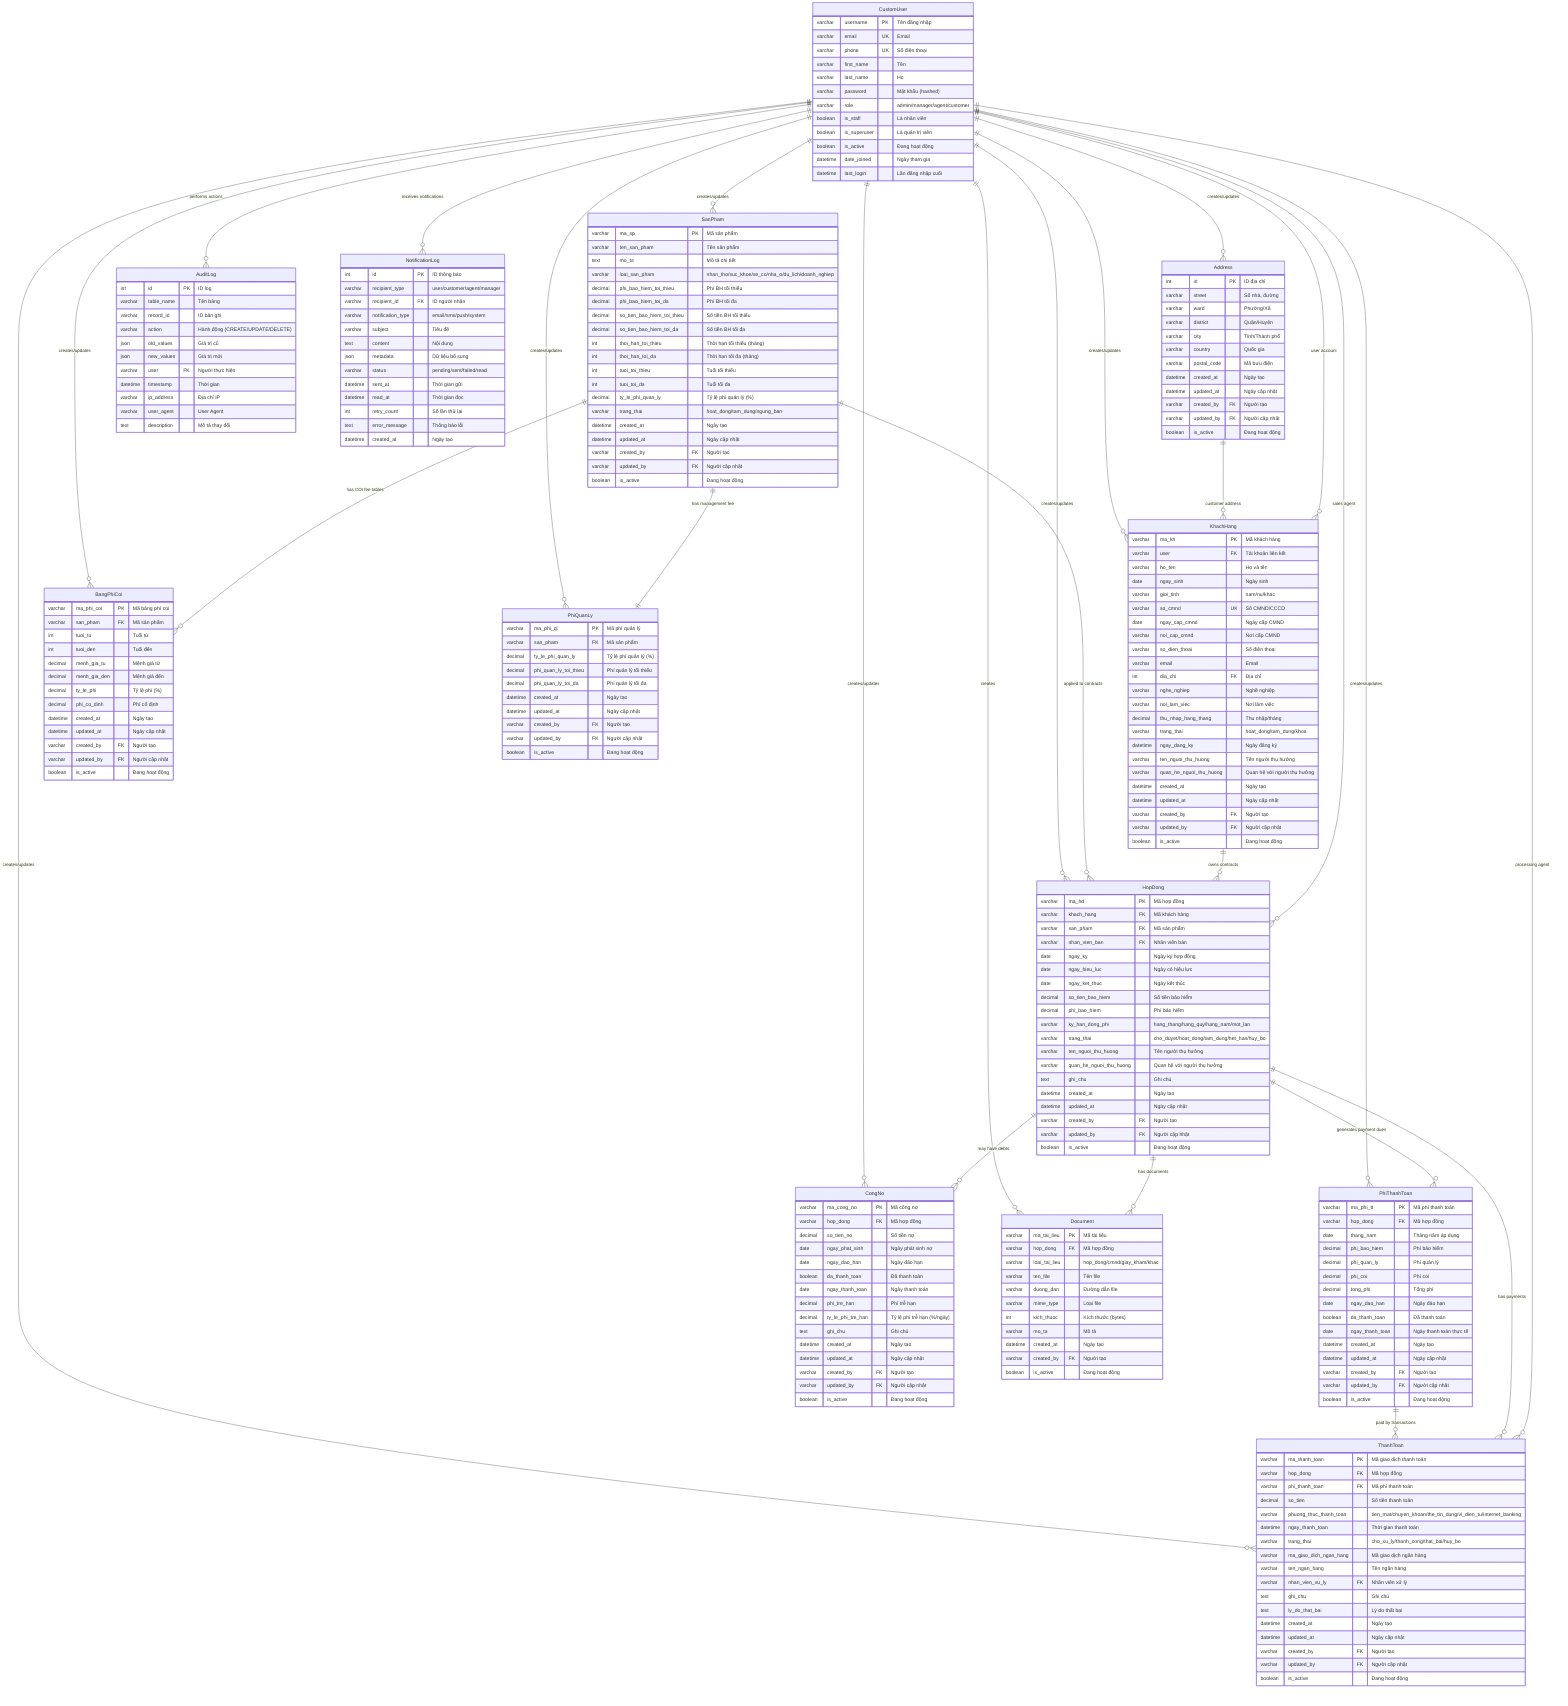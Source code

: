 erDiagram
    CustomUser {
        varchar username PK "Tên đăng nhập"
        varchar email UK "Email"
        varchar phone UK "Số điện thoại"
        varchar first_name "Tên"
        varchar last_name "Họ"
        varchar password "Mật khẩu (hashed)"
        varchar role "admin/manager/agent/customer"
        boolean is_staff "Là nhân viên"
        boolean is_superuser "Là quản trị viên"
        boolean is_active "Đang hoạt động"
        datetime date_joined "Ngày tham gia"
        datetime last_login "Lần đăng nhập cuối"
    }

    Address {
        int id PK "ID địa chỉ"
        varchar street "Số nhà, đường"
        varchar ward "Phường/Xã"
        varchar district "Quận/Huyện"
        varchar city "Tỉnh/Thành phố"
        varchar country "Quốc gia"
        varchar postal_code "Mã bưu điện"
        datetime created_at "Ngày tạo"
        datetime updated_at "Ngày cập nhật"
        varchar created_by FK "Người tạo"
        varchar updated_by FK "Người cập nhật"
        boolean is_active "Đang hoạt động"
    }

    KhachHang {
        varchar ma_kh PK "Mã khách hàng"
        varchar user FK "Tài khoản liên kết"
        varchar ho_ten "Họ và tên"
        date ngay_sinh "Ngày sinh"
        varchar gioi_tinh "nam/nu/khac"
        varchar so_cmnd UK "Số CMND/CCCD"
        date ngay_cap_cmnd "Ngày cấp CMND"
        varchar noi_cap_cmnd "Nơi cấp CMND"
        varchar so_dien_thoai "Số điện thoại"
        varchar email "Email"
        int dia_chi FK "Địa chỉ"
        varchar nghe_nghiep "Nghề nghiệp"
        varchar noi_lam_viec "Nơi làm việc"
        decimal thu_nhap_hang_thang "Thu nhập/tháng"
        varchar trang_thai "hoat_dong/tam_dung/khoa"
        datetime ngay_dang_ky "Ngày đăng ký"
        varchar ten_nguoi_thu_huong "Tên người thụ hưởng"
        varchar quan_he_nguoi_thu_huong "Quan hệ với người thụ hưởng"
        datetime created_at "Ngày tạo"
        datetime updated_at "Ngày cập nhật"
        varchar created_by FK "Người tạo"
        varchar updated_by FK "Người cập nhật"
        boolean is_active "Đang hoạt động"
    }

    SanPham {
        varchar ma_sp PK "Mã sản phẩm"
        varchar ten_san_pham "Tên sản phẩm"
        text mo_ta "Mô tả chi tiết"
        varchar loai_san_pham "nhan_tho/suc_khoe/xe_co/nha_o/du_lich/doanh_nghiep"
        decimal phi_bao_hiem_toi_thieu "Phí BH tối thiểu"
        decimal phi_bao_hiem_toi_da "Phí BH tối đa"
        decimal so_tien_bao_hiem_toi_thieu "Số tiền BH tối thiểu"
        decimal so_tien_bao_hiem_toi_da "Số tiền BH tối đa"
        int thoi_han_toi_thieu "Thời hạn tối thiểu (tháng)"
        int thoi_han_toi_da "Thời hạn tối đa (tháng)"
        int tuoi_toi_thieu "Tuổi tối thiểu"
        int tuoi_toi_da "Tuổi tối đa"
        decimal ty_le_phi_quan_ly "Tỷ lệ phí quản lý (%)"
        varchar trang_thai "hoat_dong/tam_dung/ngung_ban"
        datetime created_at "Ngày tạo"
        datetime updated_at "Ngày cập nhật"
        varchar created_by FK "Người tạo"
        varchar updated_by FK "Người cập nhật"
        boolean is_active "Đang hoạt động"
    }

    HopDong {
        varchar ma_hd PK "Mã hợp đồng"
        varchar khach_hang FK "Mã khách hàng"
        varchar san_pham FK "Mã sản phẩm"
        varchar nhan_vien_ban FK "Nhân viên bán"
        date ngay_ky "Ngày ký hợp đồng"
        date ngay_hieu_luc "Ngày có hiệu lực"
        date ngay_ket_thuc "Ngày kết thúc"
        decimal so_tien_bao_hiem "Số tiền bảo hiểm"
        decimal phi_bao_hiem "Phí bảo hiểm"
        varchar ky_han_dong_phi "hang_thang/hang_quy/hang_nam/mot_lan"
        varchar trang_thai "cho_duyet/hoat_dong/tam_dung/het_han/huy_bo"
        varchar ten_nguoi_thu_huong "Tên người thụ hưởng"
        varchar quan_he_nguoi_thu_huong "Quan hệ với người thụ hưởng"
        text ghi_chu "Ghi chú"
        datetime created_at "Ngày tạo"
        datetime updated_at "Ngày cập nhật"
        varchar created_by FK "Người tạo"
        varchar updated_by FK "Người cập nhật"
        boolean is_active "Đang hoạt động"
    }

    BangPhiCoi {
        varchar ma_phi_coi PK "Mã bảng phí coi"
        varchar san_pham FK "Mã sản phẩm"
        int tuoi_tu "Tuổi từ"
        int tuoi_den "Tuổi đến"
        decimal menh_gia_tu "Mệnh giá từ"
        decimal menh_gia_den "Mệnh giá đến"
        decimal ty_le_phi "Tỷ lệ phí (%)"
        decimal phi_co_dinh "Phí cố định"
        datetime created_at "Ngày tạo"
        datetime updated_at "Ngày cập nhật"
        varchar created_by FK "Người tạo"
        varchar updated_by FK "Người cập nhật"
        boolean is_active "Đang hoạt động"
    }

    PhiQuanLy {
        varchar ma_phi_ql PK "Mã phí quản lý"
        varchar san_pham FK "Mã sản phẩm"
        decimal ty_le_phi_quan_ly "Tỷ lệ phí quản lý (%)"
        decimal phi_quan_ly_toi_thieu "Phí quản lý tối thiểu"
        decimal phi_quan_ly_toi_da "Phí quản lý tối đa"
        datetime created_at "Ngày tạo"
        datetime updated_at "Ngày cập nhật"
        varchar created_by FK "Người tạo"
        varchar updated_by FK "Người cập nhật"
        boolean is_active "Đang hoạt động"
    }

    PhiThanhToan {
        varchar ma_phi_tt PK "Mã phí thanh toán"
        varchar hop_dong FK "Mã hợp đồng"
        date thang_nam "Tháng năm áp dụng"
        decimal phi_bao_hiem "Phí bảo hiểm"
        decimal phi_quan_ly "Phí quản lý"
        decimal phi_coi "Phí coi"
        decimal tong_phi "Tổng phí"
        date ngay_dao_han "Ngày đáo hạn"
        boolean da_thanh_toan "Đã thanh toán"
        date ngay_thanh_toan "Ngày thanh toán thực tế"
        datetime created_at "Ngày tạo"
        datetime updated_at "Ngày cập nhật"
        varchar created_by FK "Người tạo"
        varchar updated_by FK "Người cập nhật"
        boolean is_active "Đang hoạt động"
    }

    ThanhToan {
        varchar ma_thanh_toan PK "Mã giao dịch thanh toán"
        varchar hop_dong FK "Mã hợp đồng"
        varchar phi_thanh_toan FK "Mã phí thanh toán"
        decimal so_tien "Số tiền thanh toán"
        varchar phuong_thuc_thanh_toan "tien_mat/chuyen_khoan/the_tin_dung/vi_dien_tu/internet_banking"
        datetime ngay_thanh_toan "Thời gian thanh toán"
        varchar trang_thai "cho_xu_ly/thanh_cong/that_bai/huy_bo"
        varchar ma_giao_dich_ngan_hang "Mã giao dịch ngân hàng"
        varchar ten_ngan_hang "Tên ngân hàng"
        varchar nhan_vien_xu_ly FK "Nhân viên xử lý"
        text ghi_chu "Ghi chú"
        text ly_do_that_bai "Lý do thất bại"
        datetime created_at "Ngày tạo"
        datetime updated_at "Ngày cập nhật"
        varchar created_by FK "Người tạo"
        varchar updated_by FK "Người cập nhật"
        boolean is_active "Đang hoạt động"
    }

    CongNo {
        varchar ma_cong_no PK "Mã công nợ"
        varchar hop_dong FK "Mã hợp đồng"
        decimal so_tien_no "Số tiền nợ"
        date ngay_phat_sinh "Ngày phát sinh nợ"
        date ngay_dao_han "Ngày đáo hạn"
        boolean da_thanh_toan "Đã thanh toán"
        date ngay_thanh_toan "Ngày thanh toán"
        decimal phi_tre_han "Phí trễ hạn"
        decimal ty_le_phi_tre_han "Tỷ lệ phí trễ hạn (%/ngày)"
        text ghi_chu "Ghi chú"
        datetime created_at "Ngày tạo"
        datetime updated_at "Ngày cập nhật"
        varchar created_by FK "Người tạo"
        varchar updated_by FK "Người cập nhật"
        boolean is_active "Đang hoạt động"
    }

    AuditLog {
        int id PK "ID log"
        varchar table_name "Tên bảng"
        varchar record_id "ID bản ghi"
        varchar action "Hành động (CREATE/UPDATE/DELETE)"
        json old_values "Giá trị cũ"
        json new_values "Giá trị mới"
        varchar user FK "Người thực hiện"
        datetime timestamp "Thời gian"
        varchar ip_address "Địa chỉ IP"
        varchar user_agent "User Agent"
        text description "Mô tả thay đổi"
    }

    Document {
        varchar ma_tai_lieu PK "Mã tài liệu"
        varchar hop_dong FK "Mã hợp đồng"
        varchar loai_tai_lieu "hop_dong/cmnd/giay_kham/khac"
        varchar ten_file "Tên file"
        varchar duong_dan "Đường dẫn file"
        varchar mime_type "Loại file"
        int kich_thuoc "Kích thước (bytes)"
        varchar mo_ta "Mô tả"
        datetime created_at "Ngày tạo"
        varchar created_by FK "Người tạo"
        boolean is_active "Đang hoạt động"
    }

    NotificationLog {
        int id PK "ID thông báo"
        varchar recipient_type "user/customer/agent/manager"
        varchar recipient_id FK "ID người nhận"
        varchar notification_type "email/sms/push/system"
        varchar subject "Tiêu đề"
        text content "Nội dung"
        json metadata "Dữ liệu bổ sung"
        varchar status "pending/sent/failed/read"
        datetime sent_at "Thời gian gửi"
        datetime read_at "Thời gian đọc"
        int retry_count "Số lần thử lại"
        text error_message "Thông báo lỗi"
        datetime created_at "Ngày tạo"
    }

    %% Primary Relationships
    CustomUser ||--o{ KhachHang : "user account"
    CustomUser ||--o{ HopDong : "sales agent"
    CustomUser ||--o{ ThanhToan : "processing agent"
    
    %% Address Relationships
    Address ||--o{ KhachHang : "customer address"
    
    %% Customer Relationships
    KhachHang ||--o{ HopDong : "owns contracts"
    
    %% Product Relationships
    SanPham ||--o{ HopDong : "applied to contracts"
    SanPham ||--|| PhiQuanLy : "has management fee"
    SanPham ||--o{ BangPhiCoi : "has COI fee tables"
    
    %% Contract Relationships
    HopDong ||--o{ PhiThanhToan : "generates payment dues"
    HopDong ||--o{ ThanhToan : "has payments"
    HopDong ||--o{ CongNo : "may have debts"
    HopDong ||--o{ Document : "has documents"
    
    %% Payment Relationships
    PhiThanhToan ||--o{ ThanhToan : "paid by transactions"
    
    %% Audit Relationships
    CustomUser ||--o{ AuditLog : "performs actions"
    
    %% Notification Relationships
    CustomUser ||--o{ NotificationLog : "receives notifications"
    
    %% Audit Trail Relationships (created_by, updated_by)
    CustomUser ||--o{ Address : "creates/updates"
    CustomUser ||--o{ KhachHang : "creates/updates"
    CustomUser ||--o{ SanPham : "creates/updates"
    CustomUser ||--o{ HopDong : "creates/updates"
    CustomUser ||--o{ BangPhiCoi : "creates/updates"
    CustomUser ||--o{ PhiQuanLy : "creates/updates"
    CustomUser ||--o{ PhiThanhToan : "creates/updates"
    CustomUser ||--o{ ThanhToan : "creates/updates"
    CustomUser ||--o{ CongNo : "creates/updates"
    CustomUser ||--o{ Document : "creates"